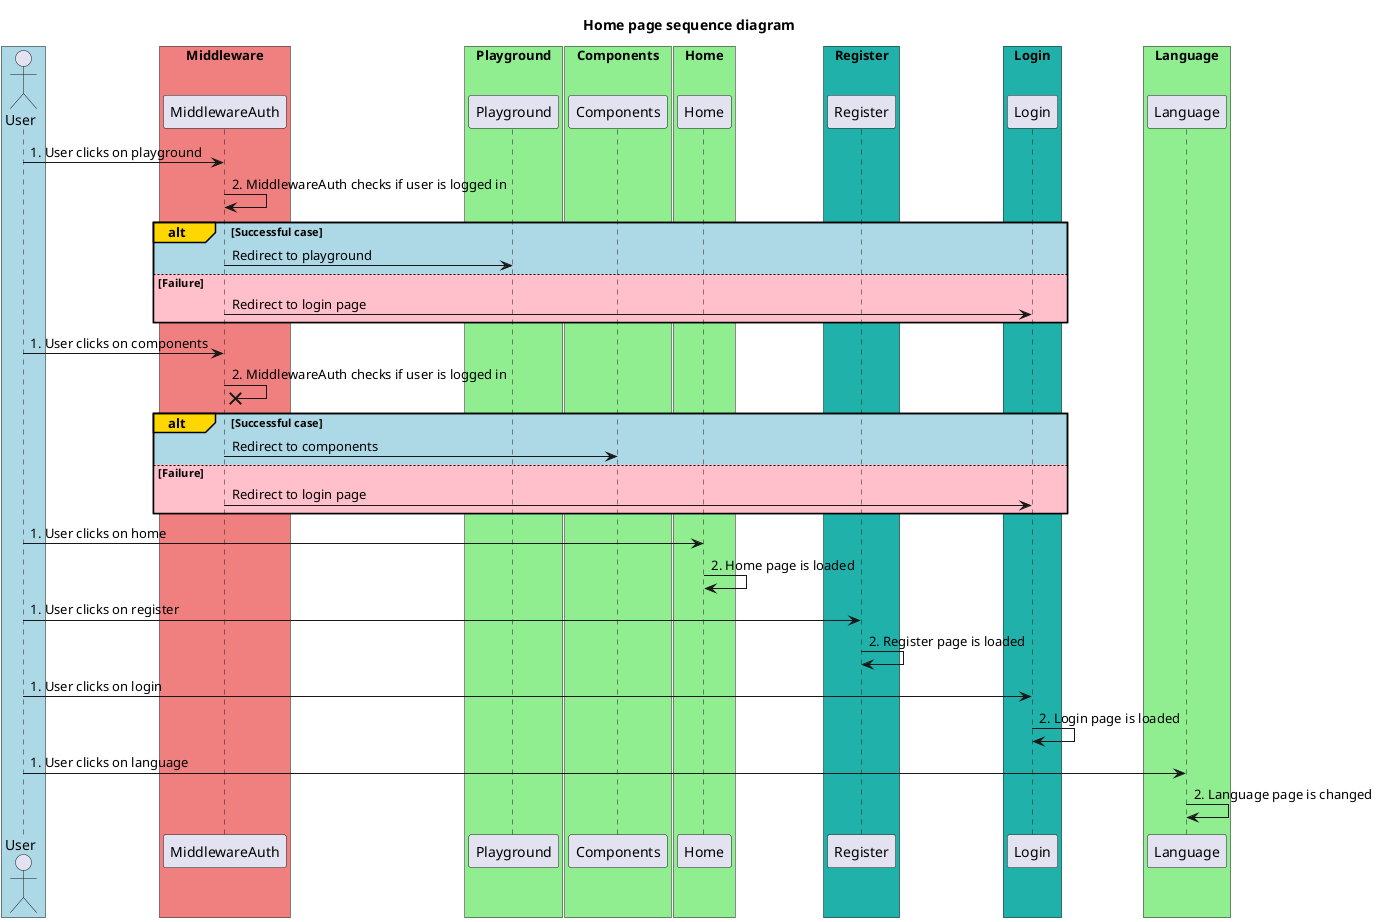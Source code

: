 @startuml
title Home page sequence diagram
box #LightBlue
actor User
end box

box "Middleware" #LightCoral
participant MiddlewareAuth
end box

box "Playground" #LightGreen
User -> MiddlewareAuth: 1. User clicks on playground
MiddlewareAuth -> MiddlewareAuth: 2. MiddlewareAuth checks if user is logged in
alt#Gold #LightBlue Successful case
    MiddlewareAuth -> Playground: Redirect to playground
else #Pink Failure
    MiddlewareAuth -> Login: Redirect to login page
end
end box

box "Components" #LightGreen
User -> MiddlewareAuth: 1. User clicks on components
MiddlewareAuth ->x MiddlewareAuth: 2. MiddlewareAuth checks if user is logged in
alt#Gold #LightBlue Successful case
    MiddlewareAuth -> Components: Redirect to components
else #Pink Failure
    MiddlewareAuth -> Login: Redirect to login page
end
end box

box "Home" #LightGreen
User -> Home: 1. User clicks on home
Home -> Home: 2. Home page is loaded
end box

box "Register" #LightSeaGreen
User -> Register: 1. User clicks on register
Register -> Register: 2. Register page is loaded
end box

box "Login" #LightSeaGreen
participant Login
end box

box "Login" #LightGreen
User -> Login: 1. User clicks on login
Login -> Login: 2. Login page is loaded
end box

box "Language" #LightGreen
User -> Language: 1. User clicks on language
Language -> Language: 2. Language page is changed
end box

@enduml